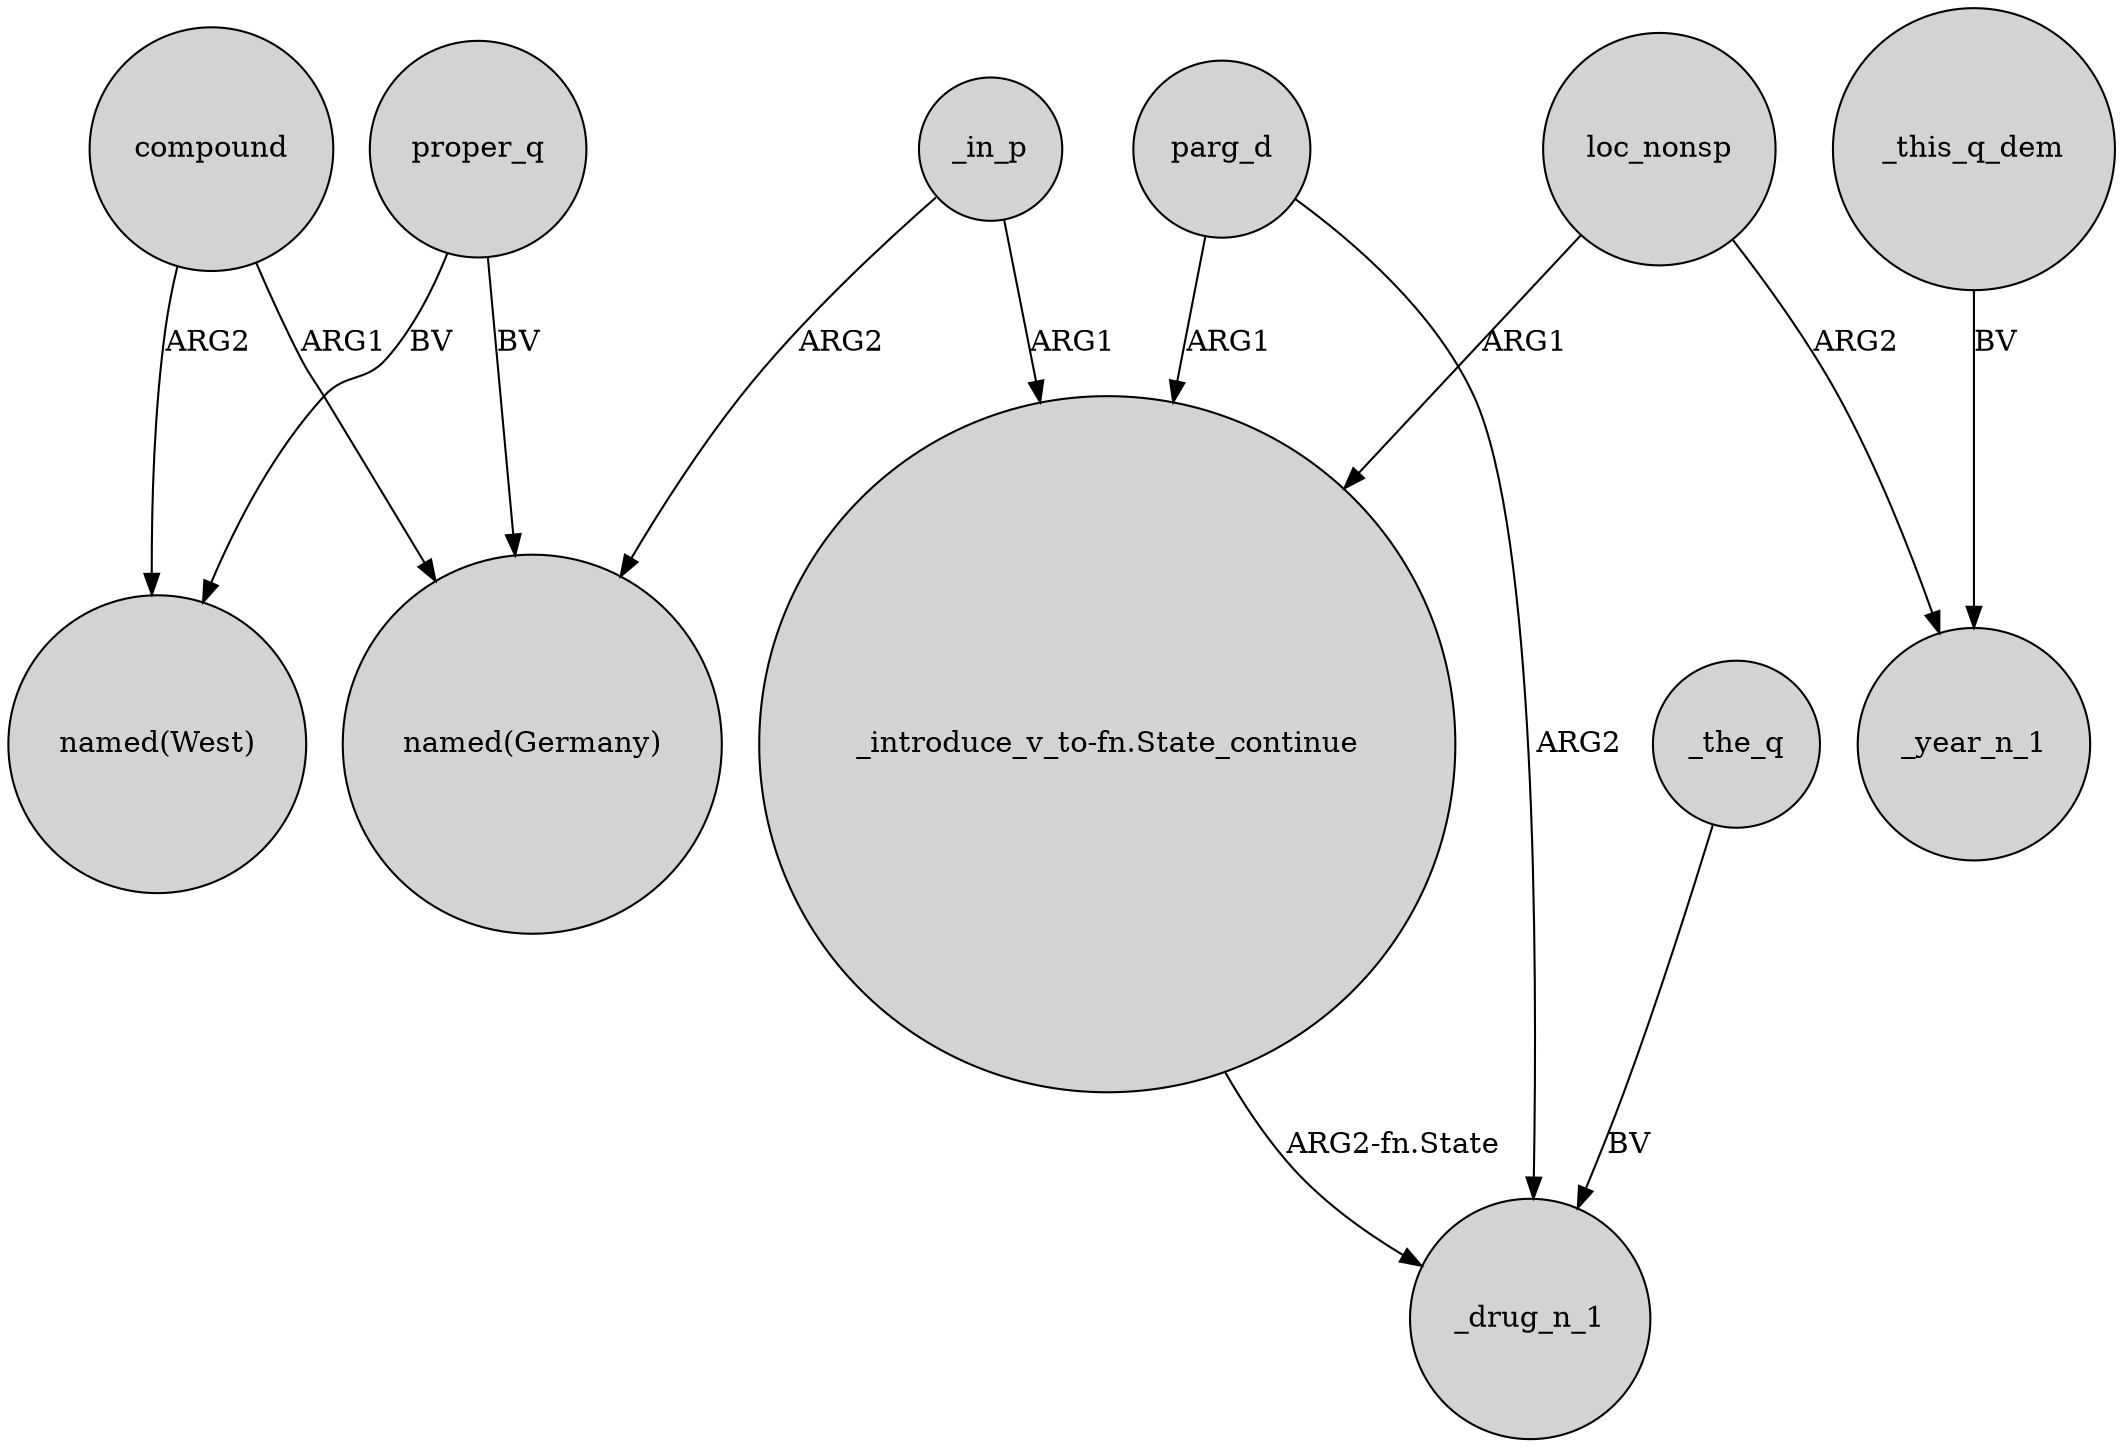 digraph {
	node [shape=circle style=filled]
	compound -> "named(West)" [label=ARG2]
	parg_d -> "_introduce_v_to-fn.State_continue" [label=ARG1]
	parg_d -> _drug_n_1 [label=ARG2]
	compound -> "named(Germany)" [label=ARG1]
	_in_p -> "_introduce_v_to-fn.State_continue" [label=ARG1]
	loc_nonsp -> "_introduce_v_to-fn.State_continue" [label=ARG1]
	_in_p -> "named(Germany)" [label=ARG2]
	proper_q -> "named(West)" [label=BV]
	"_introduce_v_to-fn.State_continue" -> _drug_n_1 [label="ARG2-fn.State"]
	loc_nonsp -> _year_n_1 [label=ARG2]
	_this_q_dem -> _year_n_1 [label=BV]
	_the_q -> _drug_n_1 [label=BV]
	proper_q -> "named(Germany)" [label=BV]
}
